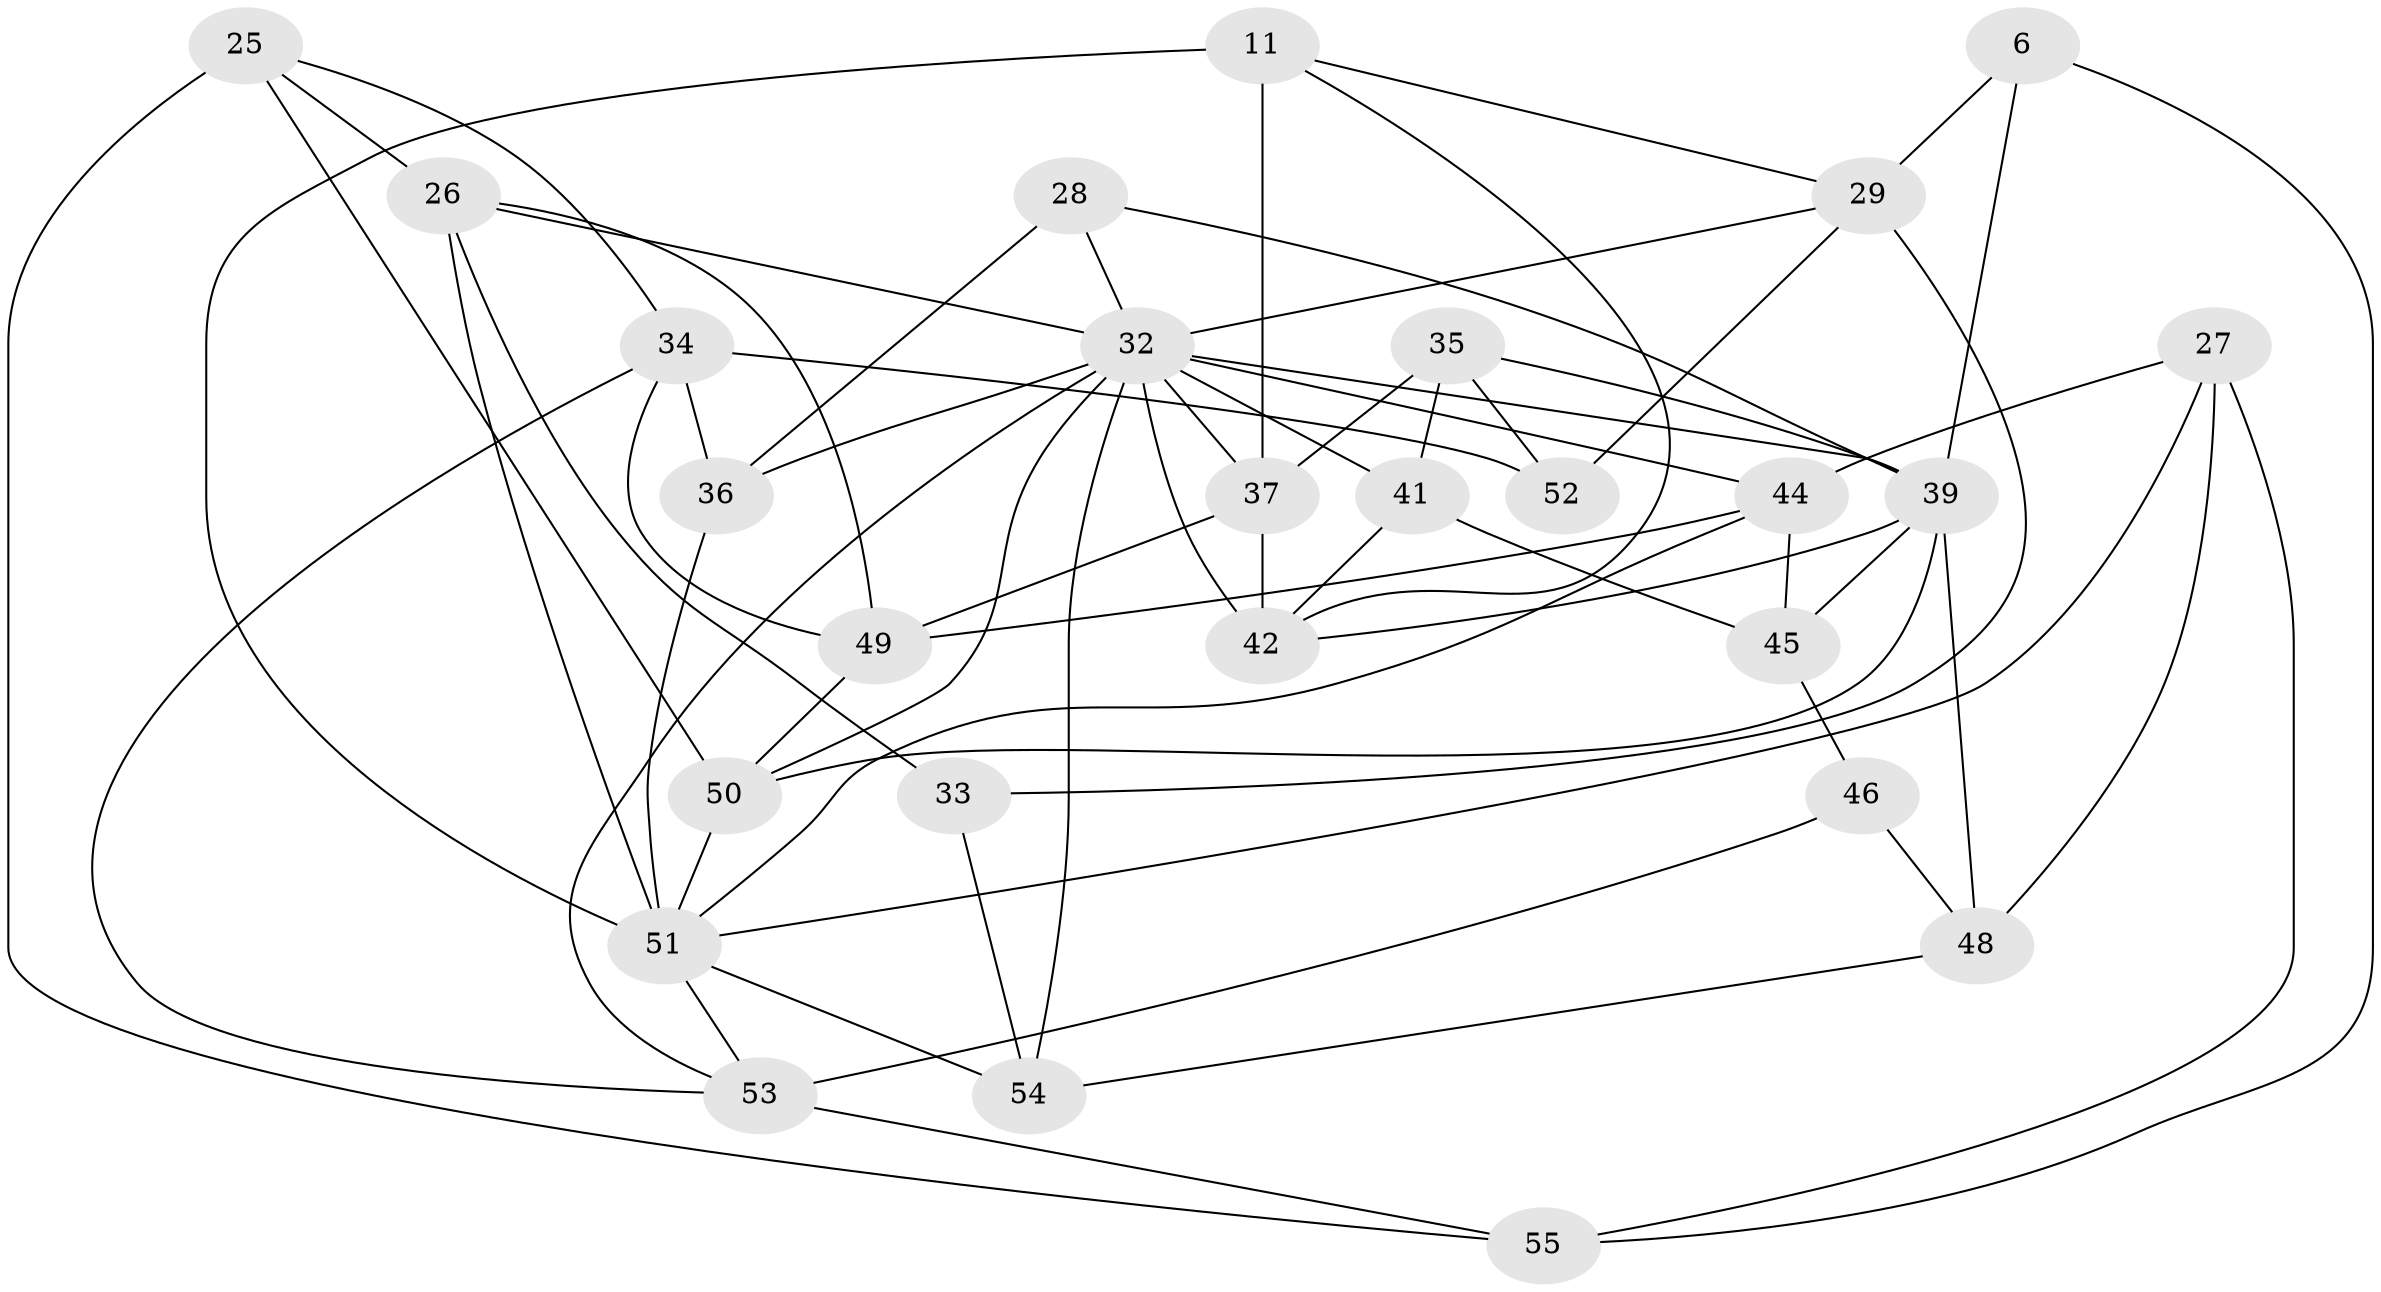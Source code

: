 // original degree distribution, {4: 1.0}
// Generated by graph-tools (version 1.1) at 2025/58/03/09/25 04:58:02]
// undirected, 27 vertices, 64 edges
graph export_dot {
graph [start="1"]
  node [color=gray90,style=filled];
  6;
  11 [super="+10"];
  25;
  26 [super="+16"];
  27;
  28;
  29 [super="+3"];
  32 [super="+8+24+21"];
  33;
  34 [super="+2"];
  35 [super="+31"];
  36 [super="+14"];
  37 [super="+30"];
  39 [super="+22"];
  41 [super="+7"];
  42 [super="+40"];
  44 [super="+19"];
  45 [super="+43"];
  46;
  48;
  49 [super="+23"];
  50 [super="+47"];
  51 [super="+9+13"];
  52;
  53 [super="+38"];
  54 [super="+15"];
  55;
  6 -- 55;
  6 -- 29 [weight=2];
  6 -- 39;
  11 -- 37 [weight=2];
  11 -- 51 [weight=2];
  11 -- 29;
  11 -- 42;
  25 -- 55;
  25 -- 34;
  25 -- 26;
  25 -- 50;
  26 -- 33;
  26 -- 51 [weight=2];
  26 -- 32;
  26 -- 49;
  27 -- 48;
  27 -- 55;
  27 -- 51;
  27 -- 44;
  28 -- 36 [weight=2];
  28 -- 39;
  28 -- 32;
  29 -- 33;
  29 -- 52;
  29 -- 32;
  32 -- 50 [weight=2];
  32 -- 36;
  32 -- 41 [weight=2];
  32 -- 54 [weight=2];
  32 -- 39;
  32 -- 44 [weight=2];
  32 -- 42;
  32 -- 37;
  32 -- 53;
  33 -- 54 [weight=2];
  34 -- 36 [weight=2];
  34 -- 52;
  34 -- 53;
  34 -- 49;
  35 -- 52 [weight=2];
  35 -- 41 [weight=2];
  35 -- 37;
  35 -- 39;
  36 -- 51;
  37 -- 42;
  37 -- 49;
  39 -- 42 [weight=2];
  39 -- 45 [weight=2];
  39 -- 48;
  39 -- 50;
  41 -- 42;
  41 -- 45;
  44 -- 51;
  44 -- 49 [weight=2];
  44 -- 45 [weight=2];
  45 -- 46;
  46 -- 53 [weight=2];
  46 -- 48;
  48 -- 54;
  49 -- 50;
  50 -- 51;
  51 -- 53;
  51 -- 54;
  53 -- 55;
}
